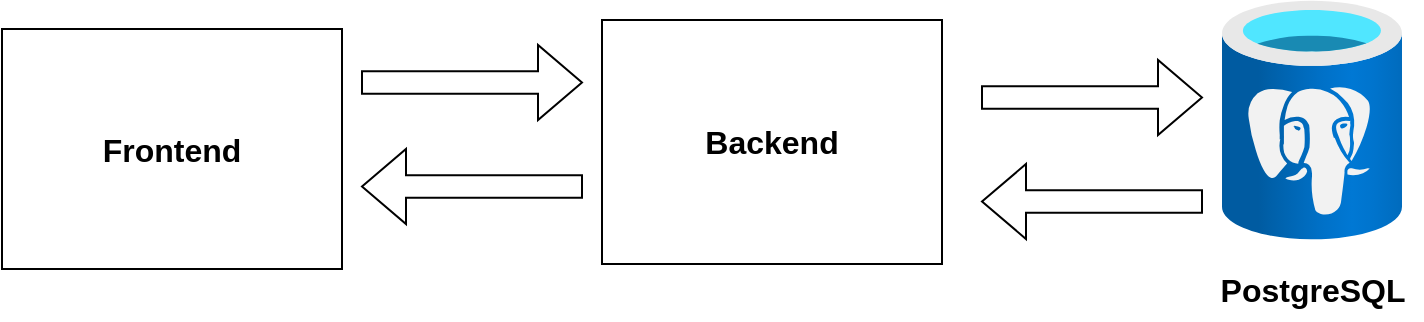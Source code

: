 <mxfile version="27.0.5" pages="2">
  <diagram name="Page-1" id="Fl7zKLLlol0BHQ1zrM9f">
    <mxGraphModel dx="1042" dy="626" grid="1" gridSize="10" guides="1" tooltips="1" connect="1" arrows="1" fold="1" page="1" pageScale="1" pageWidth="850" pageHeight="1100" math="0" shadow="0">
      <root>
        <mxCell id="0" />
        <mxCell id="1" parent="0" />
        <mxCell id="qBpky_epYB3PaJ9lXeuk-1" value="" style="image;aspect=fixed;html=1;points=[];align=center;fontSize=16;image=img/lib/azure2/databases/Azure_Database_PostgreSQL_Server.svg;" vertex="1" parent="1">
          <mxGeometry x="700" y="340" width="90" height="120" as="geometry" />
        </mxCell>
        <mxCell id="qBpky_epYB3PaJ9lXeuk-2" value="PostgreSQL" style="text;html=1;align=center;verticalAlign=middle;resizable=0;points=[];autosize=1;strokeColor=none;fillColor=none;fontSize=16;fontStyle=1" vertex="1" parent="1">
          <mxGeometry x="690" y="470" width="110" height="30" as="geometry" />
        </mxCell>
        <mxCell id="qBpky_epYB3PaJ9lXeuk-4" value="Backend" style="rounded=0;whiteSpace=wrap;html=1;fontStyle=1;fontSize=16;" vertex="1" parent="1">
          <mxGeometry x="390" y="350" width="170" height="122" as="geometry" />
        </mxCell>
        <mxCell id="qBpky_epYB3PaJ9lXeuk-3" value="" style="shape=image;verticalLabelPosition=bottom;labelBackgroundColor=default;verticalAlign=top;aspect=fixed;imageAspect=0;image=https://blog.jetbrains.com/wp-content/uploads/2018/11/kotlin-Ktor.png;fontSize=16;" vertex="1" parent="1">
          <mxGeometry x="460" y="422" width="105" height="52.5" as="geometry" />
        </mxCell>
        <mxCell id="qBpky_epYB3PaJ9lXeuk-7" value="Frontend" style="rounded=0;whiteSpace=wrap;html=1;fontStyle=1;fontSize=16;" vertex="1" parent="1">
          <mxGeometry x="90" y="354.5" width="170" height="120" as="geometry" />
        </mxCell>
        <mxCell id="qBpky_epYB3PaJ9lXeuk-8" value="" style="shape=image;verticalLabelPosition=bottom;labelBackgroundColor=default;verticalAlign=top;aspect=fixed;imageAspect=0;image=https://miro.medium.com/v2/resize:fit:522/1*NJSv6DGoKTloI8d8im98zg.png;fontSize=16;" vertex="1" parent="1">
          <mxGeometry x="190" y="414.5" width="87.51" height="57.5" as="geometry" />
        </mxCell>
        <mxCell id="qBpky_epYB3PaJ9lXeuk-10" value="" style="shape=singleArrow;whiteSpace=wrap;html=1;fontSize=16;" vertex="1" parent="1">
          <mxGeometry x="270" y="362.5" width="110" height="37.5" as="geometry" />
        </mxCell>
        <mxCell id="qBpky_epYB3PaJ9lXeuk-12" value="" style="shape=singleArrow;whiteSpace=wrap;html=1;rotation=-180;fontSize=16;" vertex="1" parent="1">
          <mxGeometry x="270" y="414.5" width="110" height="37.5" as="geometry" />
        </mxCell>
        <mxCell id="qBpky_epYB3PaJ9lXeuk-14" value="" style="shape=singleArrow;whiteSpace=wrap;html=1;fontSize=16;" vertex="1" parent="1">
          <mxGeometry x="580" y="370" width="110" height="37.5" as="geometry" />
        </mxCell>
        <mxCell id="qBpky_epYB3PaJ9lXeuk-15" value="" style="shape=singleArrow;whiteSpace=wrap;html=1;rotation=-180;fontSize=16;" vertex="1" parent="1">
          <mxGeometry x="580" y="422" width="110" height="37.5" as="geometry" />
        </mxCell>
      </root>
    </mxGraphModel>
  </diagram>
  <diagram id="qmD7csJV9LF86m-fVS4O" name="Use-Case">
    <mxGraphModel dx="1042" dy="626" grid="1" gridSize="10" guides="1" tooltips="1" connect="1" arrows="1" fold="1" page="1" pageScale="1" pageWidth="850" pageHeight="1100" math="0" shadow="0">
      <root>
        <mxCell id="0" />
        <mxCell id="1" parent="0" />
        <mxCell id="Olbofyi3Py1XjEG1FyNZ-1" value="Соискатель" style="shape=umlActor;verticalLabelPosition=bottom;verticalAlign=top;html=1;outlineConnect=0;" parent="1" vertex="1">
          <mxGeometry x="330" y="370" width="30" height="60" as="geometry" />
        </mxCell>
        <mxCell id="Olbofyi3Py1XjEG1FyNZ-4" value="Работодатель" style="shape=umlActor;verticalLabelPosition=bottom;verticalAlign=top;html=1;outlineConnect=0;" parent="1" vertex="1">
          <mxGeometry x="410" y="370" width="30" height="60" as="geometry" />
        </mxCell>
        <mxCell id="Olbofyi3Py1XjEG1FyNZ-5" value="Администратор" style="shape=umlActor;verticalLabelPosition=bottom;verticalAlign=top;html=1;outlineConnect=0;" parent="1" vertex="1">
          <mxGeometry x="370" y="120" width="30" height="60" as="geometry" />
        </mxCell>
        <mxCell id="Olbofyi3Py1XjEG1FyNZ-7" value="Регистрация" style="ellipse;whiteSpace=wrap;html=1;" parent="1" vertex="1">
          <mxGeometry x="20" y="50" width="130" height="40" as="geometry" />
        </mxCell>
        <mxCell id="Olbofyi3Py1XjEG1FyNZ-8" value="Гость" style="shape=umlActor;verticalLabelPosition=bottom;verticalAlign=top;html=1;outlineConnect=0;" parent="1" vertex="1">
          <mxGeometry x="300" y="120" width="30" height="60" as="geometry" />
        </mxCell>
        <mxCell id="Olbofyi3Py1XjEG1FyNZ-10" value="Авторизация" style="ellipse;whiteSpace=wrap;html=1;" parent="1" vertex="1">
          <mxGeometry x="20" y="110" width="130" height="40" as="geometry" />
        </mxCell>
        <mxCell id="Olbofyi3Py1XjEG1FyNZ-11" value="Просмотр вакансий" style="ellipse;whiteSpace=wrap;html=1;" parent="1" vertex="1">
          <mxGeometry x="20" y="170" width="130" height="40" as="geometry" />
        </mxCell>
        <mxCell id="Olbofyi3Py1XjEG1FyNZ-12" value="Просмотр вакансий" style="ellipse;whiteSpace=wrap;html=1;" parent="1" vertex="1">
          <mxGeometry x="140" y="310" width="130" height="50" as="geometry" />
        </mxCell>
        <mxCell id="Olbofyi3Py1XjEG1FyNZ-13" value="Управление резюме" style="ellipse;whiteSpace=wrap;html=1;" parent="1" vertex="1">
          <mxGeometry x="160" y="380" width="130" height="50" as="geometry" />
        </mxCell>
        <mxCell id="Olbofyi3Py1XjEG1FyNZ-14" value="Настройка уведомлений" style="ellipse;whiteSpace=wrap;html=1;" parent="1" vertex="1">
          <mxGeometry x="150" y="530" width="130" height="50" as="geometry" />
        </mxCell>
        <mxCell id="Olbofyi3Py1XjEG1FyNZ-16" value="Управление пользователями" style="ellipse;whiteSpace=wrap;html=1;" parent="1" vertex="1">
          <mxGeometry x="500" y="80" width="130" height="50" as="geometry" />
        </mxCell>
        <mxCell id="Olbofyi3Py1XjEG1FyNZ-17" value="Управление вакансиями" style="ellipse;whiteSpace=wrap;html=1;" parent="1" vertex="1">
          <mxGeometry x="500" y="150" width="130" height="50" as="geometry" />
        </mxCell>
        <mxCell id="Olbofyi3Py1XjEG1FyNZ-21" value="" style="endArrow=classic;html=1;rounded=0;entryX=0;entryY=0.5;entryDx=0;entryDy=0;startFill=0;endFill=1;" parent="1" target="Olbofyi3Py1XjEG1FyNZ-16" edge="1">
          <mxGeometry width="50" height="50" relative="1" as="geometry">
            <mxPoint x="400" y="150" as="sourcePoint" />
            <mxPoint x="280" y="219" as="targetPoint" />
          </mxGeometry>
        </mxCell>
        <mxCell id="Olbofyi3Py1XjEG1FyNZ-22" value="" style="endArrow=classic;html=1;rounded=0;entryX=0;entryY=0.5;entryDx=0;entryDy=0;startFill=0;endFill=1;" parent="1" target="Olbofyi3Py1XjEG1FyNZ-17" edge="1">
          <mxGeometry width="50" height="50" relative="1" as="geometry">
            <mxPoint x="400" y="150" as="sourcePoint" />
            <mxPoint x="510" y="155" as="targetPoint" />
          </mxGeometry>
        </mxCell>
        <mxCell id="Olbofyi3Py1XjEG1FyNZ-25" value="Создание/удаление резюме" style="ellipse;whiteSpace=wrap;html=1;" parent="1" vertex="1">
          <mxGeometry y="310" width="130" height="60" as="geometry" />
        </mxCell>
        <mxCell id="Olbofyi3Py1XjEG1FyNZ-26" value="&amp;lt;&amp;lt;extend&amp;gt;&amp;gt;" style="html=1;verticalAlign=bottom;labelBackgroundColor=none;endArrow=open;endFill=0;dashed=1;rounded=0;entryX=0;entryY=0.5;entryDx=0;entryDy=0;exitX=1;exitY=0.5;exitDx=0;exitDy=0;" parent="1" source="Olbofyi3Py1XjEG1FyNZ-25" target="Olbofyi3Py1XjEG1FyNZ-13" edge="1">
          <mxGeometry width="160" relative="1" as="geometry">
            <mxPoint y="300" as="sourcePoint" />
            <mxPoint x="50" y="290" as="targetPoint" />
          </mxGeometry>
        </mxCell>
        <mxCell id="Olbofyi3Py1XjEG1FyNZ-28" value="Управление вакансиями" style="ellipse;whiteSpace=wrap;html=1;" parent="1" vertex="1">
          <mxGeometry x="500" y="390" width="150" height="60" as="geometry" />
        </mxCell>
        <mxCell id="Olbofyi3Py1XjEG1FyNZ-29" value="Создание компании" style="ellipse;whiteSpace=wrap;html=1;" parent="1" vertex="1">
          <mxGeometry x="500" y="320" width="150" height="60" as="geometry" />
        </mxCell>
        <mxCell id="Olbofyi3Py1XjEG1FyNZ-37" value="Управление работодателями" style="ellipse;whiteSpace=wrap;html=1;" parent="1" vertex="1">
          <mxGeometry x="500" y="210" width="130" height="50" as="geometry" />
        </mxCell>
        <mxCell id="Olbofyi3Py1XjEG1FyNZ-38" value="" style="endArrow=classic;html=1;rounded=0;entryX=0;entryY=0.5;entryDx=0;entryDy=0;startFill=0;endFill=1;" parent="1" target="Olbofyi3Py1XjEG1FyNZ-37" edge="1">
          <mxGeometry width="50" height="50" relative="1" as="geometry">
            <mxPoint x="400" y="150" as="sourcePoint" />
            <mxPoint x="510" y="296" as="targetPoint" />
          </mxGeometry>
        </mxCell>
        <mxCell id="M7NywdlDFWJbdOSFDdIy-2" value="Откликнуться на вакансию" style="ellipse;whiteSpace=wrap;html=1;" parent="1" vertex="1">
          <mxGeometry x="90" y="220" width="130" height="50" as="geometry" />
        </mxCell>
        <mxCell id="M7NywdlDFWJbdOSFDdIy-3" value="&amp;lt;&amp;lt;extend&amp;gt;&amp;gt;" style="html=1;verticalAlign=bottom;labelBackgroundColor=none;endArrow=open;endFill=0;dashed=1;rounded=0;entryX=0.446;entryY=0.02;entryDx=0;entryDy=0;entryPerimeter=0;exitX=0.5;exitY=1;exitDx=0;exitDy=0;" parent="1" source="M7NywdlDFWJbdOSFDdIy-2" target="Olbofyi3Py1XjEG1FyNZ-12" edge="1">
          <mxGeometry width="160" relative="1" as="geometry">
            <mxPoint x="240" y="250" as="sourcePoint" />
            <mxPoint x="460" y="250" as="targetPoint" />
          </mxGeometry>
        </mxCell>
        <mxCell id="M7NywdlDFWJbdOSFDdIy-6" value="Редактирование резюме" style="ellipse;whiteSpace=wrap;html=1;" parent="1" vertex="1">
          <mxGeometry y="425" width="130" height="50" as="geometry" />
        </mxCell>
        <mxCell id="M7NywdlDFWJbdOSFDdIy-7" value="&amp;lt;&amp;lt;extend&amp;gt;&amp;gt;" style="html=1;verticalAlign=bottom;labelBackgroundColor=none;endArrow=open;endFill=0;dashed=1;rounded=0;entryX=0;entryY=0.5;entryDx=0;entryDy=0;exitX=1;exitY=0.5;exitDx=0;exitDy=0;" parent="1" source="M7NywdlDFWJbdOSFDdIy-6" target="Olbofyi3Py1XjEG1FyNZ-13" edge="1">
          <mxGeometry width="160" relative="1" as="geometry">
            <mxPoint x="20" y="345" as="sourcePoint" />
            <mxPoint x="100" y="405" as="targetPoint" />
          </mxGeometry>
        </mxCell>
        <mxCell id="M7NywdlDFWJbdOSFDdIy-8" value="Управление профилем" style="ellipse;whiteSpace=wrap;html=1;" parent="1" vertex="1">
          <mxGeometry x="140" y="450" width="130" height="50" as="geometry" />
        </mxCell>
        <mxCell id="M7NywdlDFWJbdOSFDdIy-10" value="" style="endArrow=classic;html=1;rounded=0;entryX=1;entryY=0.5;entryDx=0;entryDy=0;" parent="1" target="Olbofyi3Py1XjEG1FyNZ-7" edge="1">
          <mxGeometry width="50" height="50" relative="1" as="geometry">
            <mxPoint x="290" y="150" as="sourcePoint" />
            <mxPoint x="-130" y="160" as="targetPoint" />
          </mxGeometry>
        </mxCell>
        <mxCell id="M7NywdlDFWJbdOSFDdIy-11" value="" style="endArrow=classic;html=1;rounded=0;entryX=1;entryY=0.5;entryDx=0;entryDy=0;" parent="1" target="Olbofyi3Py1XjEG1FyNZ-10" edge="1">
          <mxGeometry width="50" height="50" relative="1" as="geometry">
            <mxPoint x="290" y="150" as="sourcePoint" />
            <mxPoint x="160" y="80" as="targetPoint" />
          </mxGeometry>
        </mxCell>
        <mxCell id="M7NywdlDFWJbdOSFDdIy-14" value="" style="endArrow=classic;html=1;rounded=0;entryX=1;entryY=0.5;entryDx=0;entryDy=0;" parent="1" target="Olbofyi3Py1XjEG1FyNZ-11" edge="1">
          <mxGeometry width="50" height="50" relative="1" as="geometry">
            <mxPoint x="290" y="150" as="sourcePoint" />
            <mxPoint x="160" y="140" as="targetPoint" />
          </mxGeometry>
        </mxCell>
        <mxCell id="M7NywdlDFWJbdOSFDdIy-15" value="" style="endArrow=classic;html=1;rounded=0;entryX=1;entryY=0.5;entryDx=0;entryDy=0;" parent="1" target="Olbofyi3Py1XjEG1FyNZ-12" edge="1">
          <mxGeometry width="50" height="50" relative="1" as="geometry">
            <mxPoint x="320" y="400" as="sourcePoint" />
            <mxPoint x="310" y="245" as="targetPoint" />
          </mxGeometry>
        </mxCell>
        <mxCell id="M7NywdlDFWJbdOSFDdIy-16" value="" style="endArrow=classic;html=1;rounded=0;entryX=1;entryY=0.5;entryDx=0;entryDy=0;" parent="1" target="Olbofyi3Py1XjEG1FyNZ-13" edge="1">
          <mxGeometry width="50" height="50" relative="1" as="geometry">
            <mxPoint x="320" y="400" as="sourcePoint" />
            <mxPoint x="230" y="340" as="targetPoint" />
          </mxGeometry>
        </mxCell>
        <mxCell id="M7NywdlDFWJbdOSFDdIy-17" value="" style="endArrow=classic;html=1;rounded=0;entryX=1;entryY=0.5;entryDx=0;entryDy=0;" parent="1" target="M7NywdlDFWJbdOSFDdIy-8" edge="1">
          <mxGeometry width="50" height="50" relative="1" as="geometry">
            <mxPoint x="320" y="400" as="sourcePoint" />
            <mxPoint x="230" y="405" as="targetPoint" />
          </mxGeometry>
        </mxCell>
        <mxCell id="M7NywdlDFWJbdOSFDdIy-18" value="" style="endArrow=classic;html=1;rounded=0;entryX=1;entryY=0.5;entryDx=0;entryDy=0;" parent="1" target="Olbofyi3Py1XjEG1FyNZ-14" edge="1">
          <mxGeometry width="50" height="50" relative="1" as="geometry">
            <mxPoint x="320" y="400" as="sourcePoint" />
            <mxPoint x="230" y="465" as="targetPoint" />
          </mxGeometry>
        </mxCell>
        <mxCell id="M7NywdlDFWJbdOSFDdIy-19" value="" style="endArrow=classic;html=1;rounded=0;entryX=0;entryY=0.5;entryDx=0;entryDy=0;" parent="1" target="Olbofyi3Py1XjEG1FyNZ-29" edge="1">
          <mxGeometry width="50" height="50" relative="1" as="geometry">
            <mxPoint x="430" y="400" as="sourcePoint" />
            <mxPoint x="370" y="230" as="targetPoint" />
          </mxGeometry>
        </mxCell>
        <mxCell id="M7NywdlDFWJbdOSFDdIy-20" value="" style="endArrow=classic;html=1;rounded=0;entryX=0;entryY=0.5;entryDx=0;entryDy=0;" parent="1" target="Olbofyi3Py1XjEG1FyNZ-28" edge="1">
          <mxGeometry width="50" height="50" relative="1" as="geometry">
            <mxPoint x="430" y="400" as="sourcePoint" />
            <mxPoint x="520" y="355" as="targetPoint" />
          </mxGeometry>
        </mxCell>
        <mxCell id="M7NywdlDFWJbdOSFDdIy-28" value="" style="edgeStyle=orthogonalEdgeStyle;rounded=0;orthogonalLoop=1;jettySize=auto;html=1;" parent="1" source="M7NywdlDFWJbdOSFDdIy-22" target="Olbofyi3Py1XjEG1FyNZ-28" edge="1">
          <mxGeometry relative="1" as="geometry" />
        </mxCell>
        <mxCell id="M7NywdlDFWJbdOSFDdIy-22" value="Создание/удаление вакансий" style="ellipse;whiteSpace=wrap;html=1;" parent="1" vertex="1">
          <mxGeometry x="700" y="390" width="150" height="60" as="geometry" />
        </mxCell>
        <mxCell id="M7NywdlDFWJbdOSFDdIy-23" value="&amp;lt;&amp;lt;extend&amp;gt;&amp;gt;" style="html=1;verticalAlign=bottom;labelBackgroundColor=none;endArrow=open;endFill=0;dashed=1;rounded=0;exitX=0;exitY=0.5;exitDx=0;exitDy=0;entryX=1;entryY=0.5;entryDx=0;entryDy=0;" parent="1" source="M7NywdlDFWJbdOSFDdIy-22" target="Olbofyi3Py1XjEG1FyNZ-28" edge="1">
          <mxGeometry width="160" relative="1" as="geometry">
            <mxPoint x="590" y="490" as="sourcePoint" />
            <mxPoint x="430" y="490" as="targetPoint" />
          </mxGeometry>
        </mxCell>
        <mxCell id="M7NywdlDFWJbdOSFDdIy-25" value="Просмотр резюме" style="ellipse;whiteSpace=wrap;html=1;" parent="1" vertex="1">
          <mxGeometry x="500" y="460" width="150" height="60" as="geometry" />
        </mxCell>
        <mxCell id="M7NywdlDFWJbdOSFDdIy-26" value="" style="endArrow=classic;html=1;rounded=0;entryX=0;entryY=0.5;entryDx=0;entryDy=0;" parent="1" target="M7NywdlDFWJbdOSFDdIy-25" edge="1">
          <mxGeometry width="50" height="50" relative="1" as="geometry">
            <mxPoint x="430" y="400" as="sourcePoint" />
            <mxPoint x="510" y="430" as="targetPoint" />
          </mxGeometry>
        </mxCell>
        <mxCell id="M7NywdlDFWJbdOSFDdIy-27" value="Верификация работодателей" style="ellipse;whiteSpace=wrap;html=1;" parent="1" vertex="1">
          <mxGeometry x="690" y="205" width="150" height="60" as="geometry" />
        </mxCell>
        <mxCell id="M7NywdlDFWJbdOSFDdIy-29" value="&amp;lt;&amp;lt;extend&amp;gt;&amp;gt;" style="html=1;verticalAlign=bottom;labelBackgroundColor=none;endArrow=open;endFill=0;dashed=1;rounded=0;exitX=0;exitY=0.5;exitDx=0;exitDy=0;entryX=1;entryY=0.5;entryDx=0;entryDy=0;" parent="1" source="M7NywdlDFWJbdOSFDdIy-27" target="Olbofyi3Py1XjEG1FyNZ-37" edge="1">
          <mxGeometry width="160" relative="1" as="geometry">
            <mxPoint x="710" y="430" as="sourcePoint" />
            <mxPoint x="660" y="430" as="targetPoint" />
          </mxGeometry>
        </mxCell>
      </root>
    </mxGraphModel>
  </diagram>
</mxfile>
